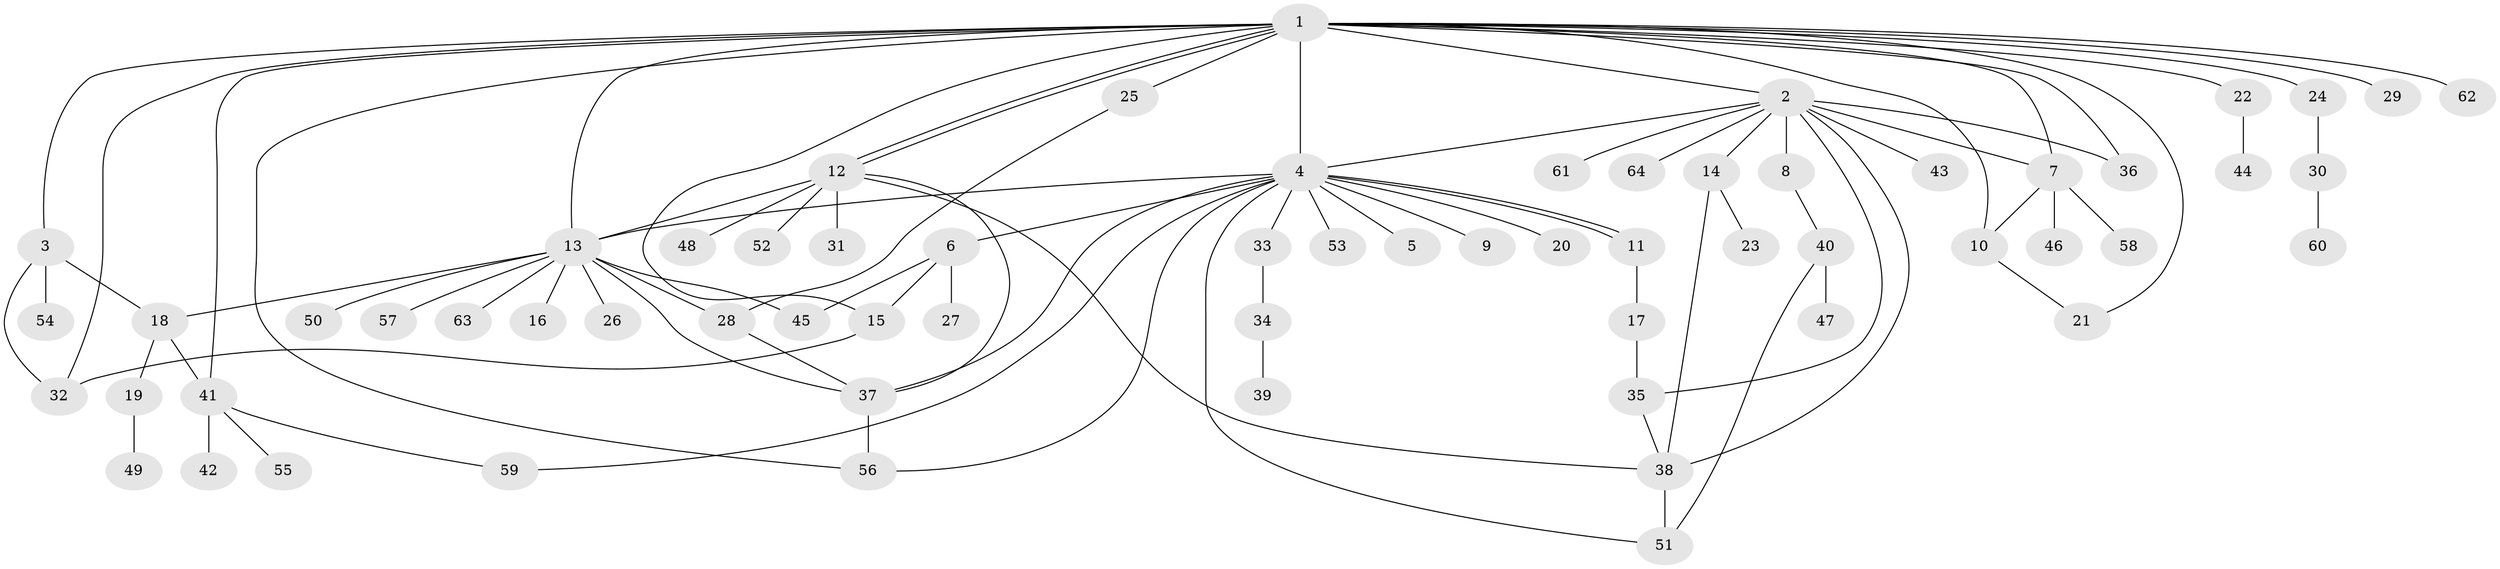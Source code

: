 // coarse degree distribution, {19: 0.020833333333333332, 11: 0.020833333333333332, 3: 0.125, 15: 0.020833333333333332, 1: 0.5208333333333334, 5: 0.0625, 4: 0.08333333333333333, 2: 0.10416666666666667, 7: 0.020833333333333332, 10: 0.020833333333333332}
// Generated by graph-tools (version 1.1) at 2025/41/03/06/25 10:41:49]
// undirected, 64 vertices, 91 edges
graph export_dot {
graph [start="1"]
  node [color=gray90,style=filled];
  1;
  2;
  3;
  4;
  5;
  6;
  7;
  8;
  9;
  10;
  11;
  12;
  13;
  14;
  15;
  16;
  17;
  18;
  19;
  20;
  21;
  22;
  23;
  24;
  25;
  26;
  27;
  28;
  29;
  30;
  31;
  32;
  33;
  34;
  35;
  36;
  37;
  38;
  39;
  40;
  41;
  42;
  43;
  44;
  45;
  46;
  47;
  48;
  49;
  50;
  51;
  52;
  53;
  54;
  55;
  56;
  57;
  58;
  59;
  60;
  61;
  62;
  63;
  64;
  1 -- 2;
  1 -- 3;
  1 -- 4;
  1 -- 7;
  1 -- 10;
  1 -- 12;
  1 -- 12;
  1 -- 13;
  1 -- 15;
  1 -- 21;
  1 -- 22;
  1 -- 24;
  1 -- 25;
  1 -- 29;
  1 -- 32;
  1 -- 36;
  1 -- 41;
  1 -- 56;
  1 -- 62;
  2 -- 4;
  2 -- 7;
  2 -- 8;
  2 -- 14;
  2 -- 35;
  2 -- 36;
  2 -- 38;
  2 -- 43;
  2 -- 61;
  2 -- 64;
  3 -- 18;
  3 -- 32;
  3 -- 54;
  4 -- 5;
  4 -- 6;
  4 -- 9;
  4 -- 11;
  4 -- 11;
  4 -- 13;
  4 -- 20;
  4 -- 33;
  4 -- 37;
  4 -- 51;
  4 -- 53;
  4 -- 56;
  4 -- 59;
  6 -- 15;
  6 -- 27;
  6 -- 45;
  7 -- 10;
  7 -- 46;
  7 -- 58;
  8 -- 40;
  10 -- 21;
  11 -- 17;
  12 -- 13;
  12 -- 31;
  12 -- 37;
  12 -- 38;
  12 -- 48;
  12 -- 52;
  13 -- 16;
  13 -- 18;
  13 -- 26;
  13 -- 28;
  13 -- 37;
  13 -- 45;
  13 -- 50;
  13 -- 57;
  13 -- 63;
  14 -- 23;
  14 -- 38;
  15 -- 32;
  17 -- 35;
  18 -- 19;
  18 -- 41;
  19 -- 49;
  22 -- 44;
  24 -- 30;
  25 -- 28;
  28 -- 37;
  30 -- 60;
  33 -- 34;
  34 -- 39;
  35 -- 38;
  37 -- 56;
  38 -- 51;
  40 -- 47;
  40 -- 51;
  41 -- 42;
  41 -- 55;
  41 -- 59;
}
